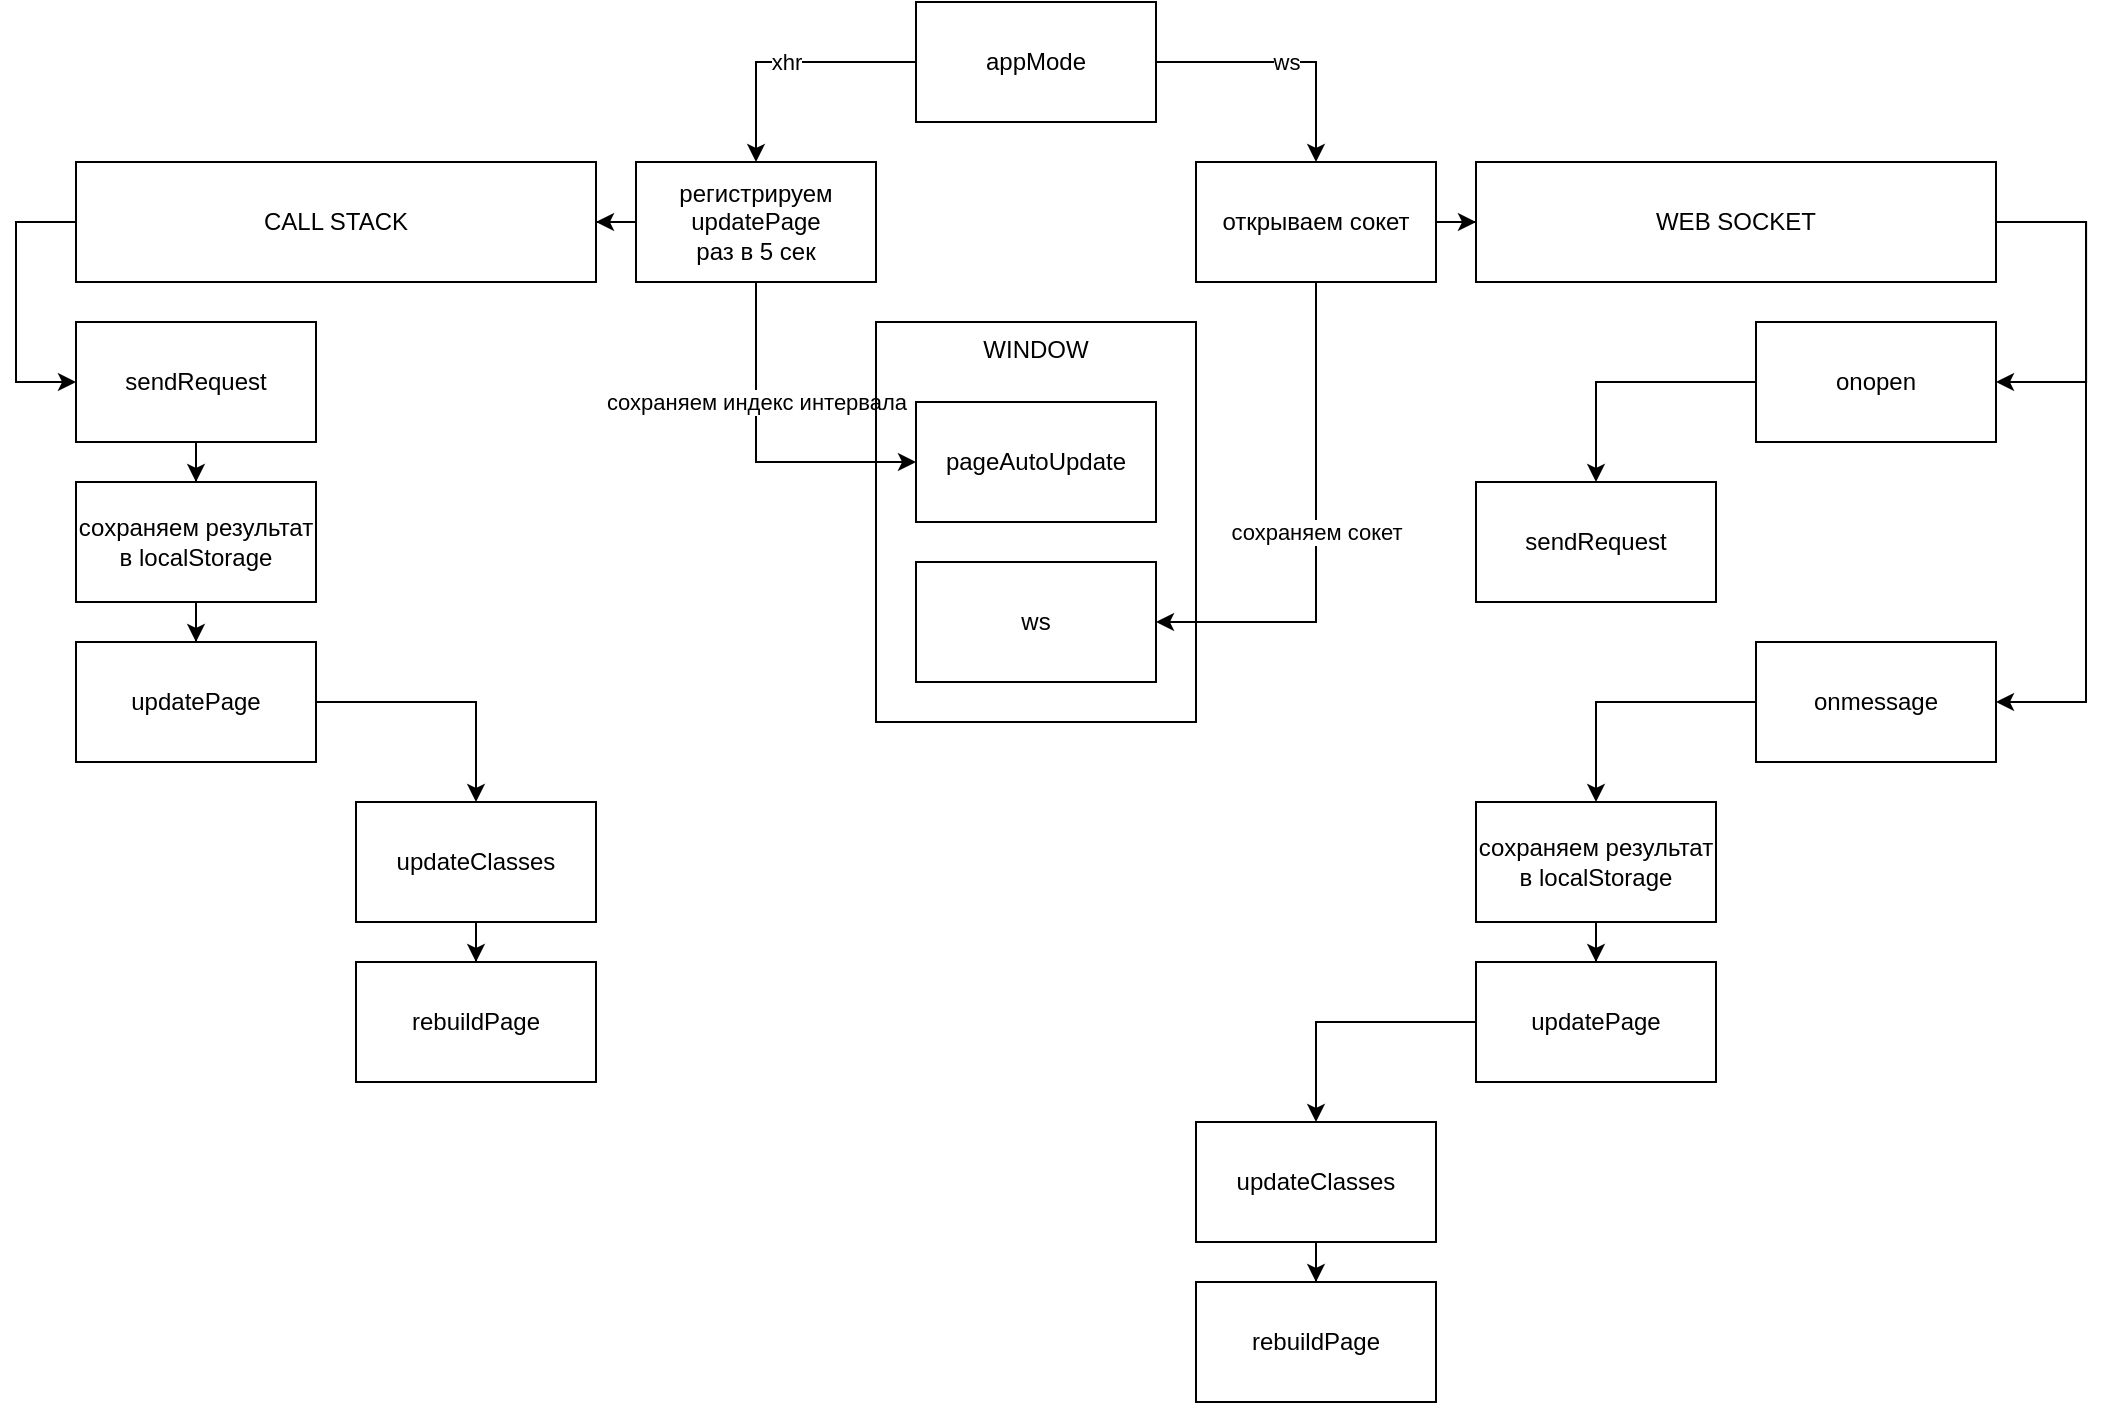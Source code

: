 <mxfile version="18.0.2" type="device"><diagram id="ChNKWguwM6O7gBAbACa8" name="Page-1"><mxGraphModel dx="1422" dy="804" grid="1" gridSize="10" guides="1" tooltips="1" connect="1" arrows="1" fold="1" page="1" pageScale="1" pageWidth="1169" pageHeight="827" math="0" shadow="0"><root><mxCell id="0"/><mxCell id="1" parent="0"/><mxCell id="qCBXH59KZTpL4WxIPd7P-3" value="xhr" style="edgeStyle=orthogonalEdgeStyle;rounded=0;orthogonalLoop=1;jettySize=auto;html=1;" parent="1" source="qCBXH59KZTpL4WxIPd7P-1" target="qCBXH59KZTpL4WxIPd7P-2" edge="1"><mxGeometry relative="1" as="geometry"/></mxCell><mxCell id="qCBXH59KZTpL4WxIPd7P-5" value="ws" style="edgeStyle=orthogonalEdgeStyle;rounded=0;orthogonalLoop=1;jettySize=auto;html=1;" parent="1" source="qCBXH59KZTpL4WxIPd7P-1" target="qCBXH59KZTpL4WxIPd7P-4" edge="1"><mxGeometry relative="1" as="geometry"/></mxCell><mxCell id="qCBXH59KZTpL4WxIPd7P-1" value="appMode" style="rounded=0;whiteSpace=wrap;html=1;" parent="1" vertex="1"><mxGeometry x="520" y="40" width="120" height="60" as="geometry"/></mxCell><mxCell id="qCBXH59KZTpL4WxIPd7P-20" value="" style="edgeStyle=orthogonalEdgeStyle;rounded=0;orthogonalLoop=1;jettySize=auto;html=1;" parent="1" source="qCBXH59KZTpL4WxIPd7P-2" target="qCBXH59KZTpL4WxIPd7P-6" edge="1"><mxGeometry relative="1" as="geometry"/></mxCell><mxCell id="qCBXH59KZTpL4WxIPd7P-61" value="сохраняем индекс интервала" style="edgeStyle=orthogonalEdgeStyle;rounded=0;orthogonalLoop=1;jettySize=auto;html=1;" parent="1" source="qCBXH59KZTpL4WxIPd7P-2" target="qCBXH59KZTpL4WxIPd7P-58" edge="1"><mxGeometry x="-0.294" relative="1" as="geometry"><Array as="points"><mxPoint x="440" y="270"/></Array><mxPoint as="offset"/></mxGeometry></mxCell><mxCell id="qCBXH59KZTpL4WxIPd7P-2" value="регистрируем updatePage&lt;br&gt;раз в 5 сек" style="rounded=0;whiteSpace=wrap;html=1;" parent="1" vertex="1"><mxGeometry x="380" y="120" width="120" height="60" as="geometry"/></mxCell><mxCell id="qCBXH59KZTpL4WxIPd7P-28" value="" style="edgeStyle=orthogonalEdgeStyle;rounded=0;orthogonalLoop=1;jettySize=auto;html=1;" parent="1" source="qCBXH59KZTpL4WxIPd7P-4" target="qCBXH59KZTpL4WxIPd7P-27" edge="1"><mxGeometry relative="1" as="geometry"/></mxCell><mxCell id="qCBXH59KZTpL4WxIPd7P-4" value="открываем сокет" style="rounded=0;whiteSpace=wrap;html=1;" parent="1" vertex="1"><mxGeometry x="660" y="120" width="120" height="60" as="geometry"/></mxCell><mxCell id="qCBXH59KZTpL4WxIPd7P-60" value="сохраняем сокет" style="rounded=0;orthogonalLoop=1;jettySize=auto;html=1;edgeStyle=orthogonalEdgeStyle;" parent="1" source="qCBXH59KZTpL4WxIPd7P-4" target="qCBXH59KZTpL4WxIPd7P-59" edge="1"><mxGeometry relative="1" as="geometry"><Array as="points"><mxPoint x="720" y="350"/></Array></mxGeometry></mxCell><mxCell id="qCBXH59KZTpL4WxIPd7P-48" style="edgeStyle=orthogonalEdgeStyle;rounded=0;orthogonalLoop=1;jettySize=auto;html=1;" parent="1" source="qCBXH59KZTpL4WxIPd7P-6" target="qCBXH59KZTpL4WxIPd7P-8" edge="1"><mxGeometry relative="1" as="geometry"><Array as="points"><mxPoint x="70" y="150"/><mxPoint x="70" y="230"/></Array></mxGeometry></mxCell><mxCell id="qCBXH59KZTpL4WxIPd7P-6" value="CALL STACK" style="rounded=0;whiteSpace=wrap;html=1;" parent="1" vertex="1"><mxGeometry x="100" y="120" width="260" height="60" as="geometry"/></mxCell><mxCell id="qCBXH59KZTpL4WxIPd7P-51" value="" style="edgeStyle=orthogonalEdgeStyle;rounded=0;orthogonalLoop=1;jettySize=auto;html=1;" parent="1" source="qCBXH59KZTpL4WxIPd7P-8" target="qCBXH59KZTpL4WxIPd7P-10" edge="1"><mxGeometry relative="1" as="geometry"/></mxCell><mxCell id="qCBXH59KZTpL4WxIPd7P-8" value="sendRequest" style="rounded=0;whiteSpace=wrap;html=1;" parent="1" vertex="1"><mxGeometry x="100" y="200" width="120" height="60" as="geometry"/></mxCell><mxCell id="qCBXH59KZTpL4WxIPd7P-52" style="edgeStyle=orthogonalEdgeStyle;rounded=0;orthogonalLoop=1;jettySize=auto;html=1;" parent="1" source="qCBXH59KZTpL4WxIPd7P-10" target="qCBXH59KZTpL4WxIPd7P-13" edge="1"><mxGeometry relative="1" as="geometry"/></mxCell><mxCell id="qCBXH59KZTpL4WxIPd7P-10" value="сохраняем результат в localStorage" style="rounded=0;whiteSpace=wrap;html=1;" parent="1" vertex="1"><mxGeometry x="100" y="280" width="120" height="60" as="geometry"/></mxCell><mxCell id="qCBXH59KZTpL4WxIPd7P-19" value="" style="edgeStyle=orthogonalEdgeStyle;rounded=0;orthogonalLoop=1;jettySize=auto;html=1;" parent="1" source="qCBXH59KZTpL4WxIPd7P-11" target="qCBXH59KZTpL4WxIPd7P-12" edge="1"><mxGeometry relative="1" as="geometry"/></mxCell><mxCell id="qCBXH59KZTpL4WxIPd7P-11" value="updateClasses" style="rounded=0;whiteSpace=wrap;html=1;" parent="1" vertex="1"><mxGeometry x="240" y="440" width="120" height="60" as="geometry"/></mxCell><mxCell id="qCBXH59KZTpL4WxIPd7P-12" value="rebuildPage" style="rounded=0;whiteSpace=wrap;html=1;" parent="1" vertex="1"><mxGeometry x="240" y="520" width="120" height="60" as="geometry"/></mxCell><mxCell id="qCBXH59KZTpL4WxIPd7P-53" style="edgeStyle=orthogonalEdgeStyle;rounded=0;orthogonalLoop=1;jettySize=auto;html=1;" parent="1" source="qCBXH59KZTpL4WxIPd7P-13" target="qCBXH59KZTpL4WxIPd7P-11" edge="1"><mxGeometry relative="1" as="geometry"/></mxCell><mxCell id="qCBXH59KZTpL4WxIPd7P-13" value="updatePage" style="rounded=0;whiteSpace=wrap;html=1;" parent="1" vertex="1"><mxGeometry x="100" y="360" width="120" height="60" as="geometry"/></mxCell><mxCell id="qCBXH59KZTpL4WxIPd7P-46" style="edgeStyle=orthogonalEdgeStyle;rounded=0;orthogonalLoop=1;jettySize=auto;html=1;" parent="1" source="qCBXH59KZTpL4WxIPd7P-21" target="qCBXH59KZTpL4WxIPd7P-45" edge="1"><mxGeometry relative="1" as="geometry"/></mxCell><mxCell id="qCBXH59KZTpL4WxIPd7P-21" value="onopen" style="rounded=0;whiteSpace=wrap;html=1;" parent="1" vertex="1"><mxGeometry x="940" y="200" width="120" height="60" as="geometry"/></mxCell><mxCell id="qCBXH59KZTpL4WxIPd7P-29" style="edgeStyle=orthogonalEdgeStyle;rounded=0;orthogonalLoop=1;jettySize=auto;html=1;" parent="1" source="qCBXH59KZTpL4WxIPd7P-27" target="qCBXH59KZTpL4WxIPd7P-21" edge="1"><mxGeometry relative="1" as="geometry"><Array as="points"><mxPoint x="1105.06" y="150"/><mxPoint x="1105.06" y="230"/></Array></mxGeometry></mxCell><mxCell id="qCBXH59KZTpL4WxIPd7P-44" style="edgeStyle=orthogonalEdgeStyle;rounded=0;orthogonalLoop=1;jettySize=auto;html=1;" parent="1" source="qCBXH59KZTpL4WxIPd7P-27" target="qCBXH59KZTpL4WxIPd7P-34" edge="1"><mxGeometry relative="1" as="geometry"><Array as="points"><mxPoint x="1105" y="150"/><mxPoint x="1105" y="390"/></Array></mxGeometry></mxCell><mxCell id="qCBXH59KZTpL4WxIPd7P-27" value="WEB SOCKET" style="rounded=0;whiteSpace=wrap;html=1;" parent="1" vertex="1"><mxGeometry x="800" y="120" width="260" height="60" as="geometry"/></mxCell><mxCell id="qCBXH59KZTpL4WxIPd7P-43" style="edgeStyle=orthogonalEdgeStyle;rounded=0;orthogonalLoop=1;jettySize=auto;html=1;" parent="1" source="qCBXH59KZTpL4WxIPd7P-34" target="qCBXH59KZTpL4WxIPd7P-39" edge="1"><mxGeometry relative="1" as="geometry"/></mxCell><mxCell id="qCBXH59KZTpL4WxIPd7P-34" value="onmessage" style="rounded=0;whiteSpace=wrap;html=1;" parent="1" vertex="1"><mxGeometry x="940" y="360" width="120" height="60" as="geometry"/></mxCell><mxCell id="qCBXH59KZTpL4WxIPd7P-55" value="" style="edgeStyle=orthogonalEdgeStyle;rounded=0;orthogonalLoop=1;jettySize=auto;html=1;" parent="1" source="qCBXH59KZTpL4WxIPd7P-39" target="qCBXH59KZTpL4WxIPd7P-54" edge="1"><mxGeometry relative="1" as="geometry"/></mxCell><mxCell id="qCBXH59KZTpL4WxIPd7P-39" value="сохраняем результат в localStorage" style="rounded=0;whiteSpace=wrap;html=1;" parent="1" vertex="1"><mxGeometry x="800" y="440" width="120" height="60" as="geometry"/></mxCell><mxCell id="qCBXH59KZTpL4WxIPd7P-40" value="" style="edgeStyle=orthogonalEdgeStyle;rounded=0;orthogonalLoop=1;jettySize=auto;html=1;" parent="1" source="qCBXH59KZTpL4WxIPd7P-41" target="qCBXH59KZTpL4WxIPd7P-42" edge="1"><mxGeometry relative="1" as="geometry"/></mxCell><mxCell id="qCBXH59KZTpL4WxIPd7P-41" value="updateClasses" style="rounded=0;whiteSpace=wrap;html=1;" parent="1" vertex="1"><mxGeometry x="660" y="600" width="120" height="60" as="geometry"/></mxCell><mxCell id="qCBXH59KZTpL4WxIPd7P-42" value="rebuildPage" style="rounded=0;whiteSpace=wrap;html=1;" parent="1" vertex="1"><mxGeometry x="660" y="680" width="120" height="60" as="geometry"/></mxCell><mxCell id="qCBXH59KZTpL4WxIPd7P-45" value="sendRequest" style="rounded=0;whiteSpace=wrap;html=1;" parent="1" vertex="1"><mxGeometry x="800" y="280" width="120" height="60" as="geometry"/></mxCell><mxCell id="qCBXH59KZTpL4WxIPd7P-57" value="WINDOW" style="rounded=0;whiteSpace=wrap;html=1;verticalAlign=top;fillColor=none;" parent="1" vertex="1"><mxGeometry x="500" y="200" width="160" height="200" as="geometry"/></mxCell><mxCell id="qCBXH59KZTpL4WxIPd7P-56" style="edgeStyle=orthogonalEdgeStyle;rounded=0;orthogonalLoop=1;jettySize=auto;html=1;" parent="1" source="qCBXH59KZTpL4WxIPd7P-54" target="qCBXH59KZTpL4WxIPd7P-41" edge="1"><mxGeometry relative="1" as="geometry"/></mxCell><mxCell id="qCBXH59KZTpL4WxIPd7P-54" value="updatePage" style="rounded=0;whiteSpace=wrap;html=1;" parent="1" vertex="1"><mxGeometry x="800" y="520" width="120" height="60" as="geometry"/></mxCell><mxCell id="qCBXH59KZTpL4WxIPd7P-58" value="pageAutoUpdate" style="rounded=0;whiteSpace=wrap;html=1;" parent="1" vertex="1"><mxGeometry x="520" y="240" width="120" height="60" as="geometry"/></mxCell><mxCell id="qCBXH59KZTpL4WxIPd7P-59" value="ws" style="rounded=0;whiteSpace=wrap;html=1;" parent="1" vertex="1"><mxGeometry x="520" y="320" width="120" height="60" as="geometry"/></mxCell></root></mxGraphModel></diagram></mxfile>